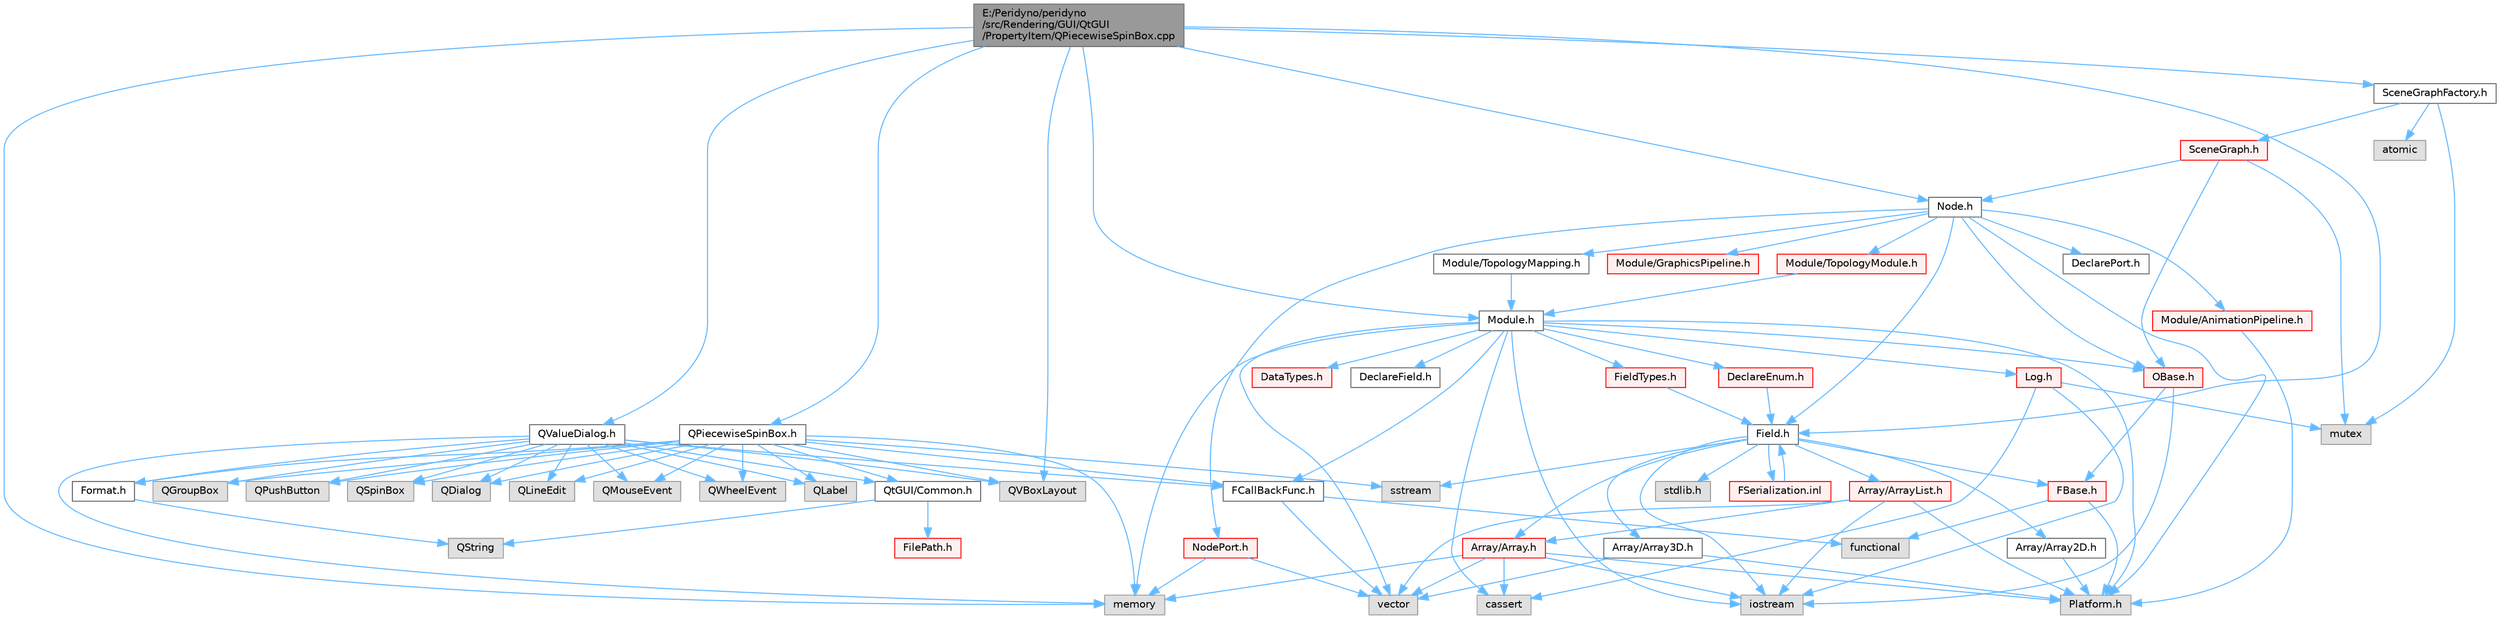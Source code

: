 digraph "E:/Peridyno/peridyno/src/Rendering/GUI/QtGUI/PropertyItem/QPiecewiseSpinBox.cpp"
{
 // LATEX_PDF_SIZE
  bgcolor="transparent";
  edge [fontname=Helvetica,fontsize=10,labelfontname=Helvetica,labelfontsize=10];
  node [fontname=Helvetica,fontsize=10,shape=box,height=0.2,width=0.4];
  Node1 [id="Node000001",label="E:/Peridyno/peridyno\l/src/Rendering/GUI/QtGUI\l/PropertyItem/QPiecewiseSpinBox.cpp",height=0.2,width=0.4,color="gray40", fillcolor="grey60", style="filled", fontcolor="black",tooltip=" "];
  Node1 -> Node2 [id="edge1_Node000001_Node000002",color="steelblue1",style="solid",tooltip=" "];
  Node2 [id="Node000002",label="QPiecewiseSpinBox.h",height=0.2,width=0.4,color="grey40", fillcolor="white", style="filled",URL="$_q_piecewise_spin_box_8h.html",tooltip=" "];
  Node2 -> Node3 [id="edge2_Node000002_Node000003",color="steelblue1",style="solid",tooltip=" "];
  Node3 [id="Node000003",label="QGroupBox",height=0.2,width=0.4,color="grey60", fillcolor="#E0E0E0", style="filled",tooltip=" "];
  Node2 -> Node4 [id="edge3_Node000002_Node000004",color="steelblue1",style="solid",tooltip=" "];
  Node4 [id="Node000004",label="QPushButton",height=0.2,width=0.4,color="grey60", fillcolor="#E0E0E0", style="filled",tooltip=" "];
  Node2 -> Node5 [id="edge4_Node000002_Node000005",color="steelblue1",style="solid",tooltip=" "];
  Node5 [id="Node000005",label="QSpinBox",height=0.2,width=0.4,color="grey60", fillcolor="#E0E0E0", style="filled",tooltip=" "];
  Node2 -> Node6 [id="edge5_Node000002_Node000006",color="steelblue1",style="solid",tooltip=" "];
  Node6 [id="Node000006",label="QDialog",height=0.2,width=0.4,color="grey60", fillcolor="#E0E0E0", style="filled",tooltip=" "];
  Node2 -> Node7 [id="edge6_Node000002_Node000007",color="steelblue1",style="solid",tooltip=" "];
  Node7 [id="Node000007",label="QLineEdit",height=0.2,width=0.4,color="grey60", fillcolor="#E0E0E0", style="filled",tooltip=" "];
  Node2 -> Node8 [id="edge7_Node000002_Node000008",color="steelblue1",style="solid",tooltip=" "];
  Node8 [id="Node000008",label="QMouseEvent",height=0.2,width=0.4,color="grey60", fillcolor="#E0E0E0", style="filled",tooltip=" "];
  Node2 -> Node9 [id="edge8_Node000002_Node000009",color="steelblue1",style="solid",tooltip=" "];
  Node9 [id="Node000009",label="QWheelEvent",height=0.2,width=0.4,color="grey60", fillcolor="#E0E0E0", style="filled",tooltip=" "];
  Node2 -> Node10 [id="edge9_Node000002_Node000010",color="steelblue1",style="solid",tooltip=" "];
  Node10 [id="Node000010",label="QLabel",height=0.2,width=0.4,color="grey60", fillcolor="#E0E0E0", style="filled",tooltip=" "];
  Node2 -> Node11 [id="edge10_Node000002_Node000011",color="steelblue1",style="solid",tooltip=" "];
  Node11 [id="Node000011",label="QVBoxLayout",height=0.2,width=0.4,color="grey60", fillcolor="#E0E0E0", style="filled",tooltip=" "];
  Node2 -> Node12 [id="edge11_Node000002_Node000012",color="steelblue1",style="solid",tooltip=" "];
  Node12 [id="Node000012",label="Format.h",height=0.2,width=0.4,color="grey40", fillcolor="white", style="filled",URL="$_format_8h.html",tooltip=" "];
  Node12 -> Node13 [id="edge12_Node000012_Node000013",color="steelblue1",style="solid",tooltip=" "];
  Node13 [id="Node000013",label="QString",height=0.2,width=0.4,color="grey60", fillcolor="#E0E0E0", style="filled",tooltip=" "];
  Node2 -> Node14 [id="edge13_Node000002_Node000014",color="steelblue1",style="solid",tooltip=" "];
  Node14 [id="Node000014",label="FCallBackFunc.h",height=0.2,width=0.4,color="grey40", fillcolor="white", style="filled",URL="$_f_callback_func_8h.html",tooltip=" "];
  Node14 -> Node15 [id="edge14_Node000014_Node000015",color="steelblue1",style="solid",tooltip=" "];
  Node15 [id="Node000015",label="vector",height=0.2,width=0.4,color="grey60", fillcolor="#E0E0E0", style="filled",tooltip=" "];
  Node14 -> Node16 [id="edge15_Node000014_Node000016",color="steelblue1",style="solid",tooltip=" "];
  Node16 [id="Node000016",label="functional",height=0.2,width=0.4,color="grey60", fillcolor="#E0E0E0", style="filled",tooltip=" "];
  Node2 -> Node17 [id="edge16_Node000002_Node000017",color="steelblue1",style="solid",tooltip=" "];
  Node17 [id="Node000017",label="QtGUI/Common.h",height=0.2,width=0.4,color="grey40", fillcolor="white", style="filled",URL="$_common_8h.html",tooltip=" "];
  Node17 -> Node13 [id="edge17_Node000017_Node000013",color="steelblue1",style="solid",tooltip=" "];
  Node17 -> Node18 [id="edge18_Node000017_Node000018",color="steelblue1",style="solid",tooltip=" "];
  Node18 [id="Node000018",label="FilePath.h",height=0.2,width=0.4,color="red", fillcolor="#FFF0F0", style="filled",URL="$_file_path_8h.html",tooltip=" "];
  Node2 -> Node20 [id="edge19_Node000002_Node000020",color="steelblue1",style="solid",tooltip=" "];
  Node20 [id="Node000020",label="memory",height=0.2,width=0.4,color="grey60", fillcolor="#E0E0E0", style="filled",tooltip=" "];
  Node2 -> Node21 [id="edge20_Node000002_Node000021",color="steelblue1",style="solid",tooltip=" "];
  Node21 [id="Node000021",label="sstream",height=0.2,width=0.4,color="grey60", fillcolor="#E0E0E0", style="filled",tooltip=" "];
  Node1 -> Node22 [id="edge21_Node000001_Node000022",color="steelblue1",style="solid",tooltip=" "];
  Node22 [id="Node000022",label="Module.h",height=0.2,width=0.4,color="grey40", fillcolor="white", style="filled",URL="$_module_8h.html",tooltip=" "];
  Node22 -> Node23 [id="edge22_Node000022_Node000023",color="steelblue1",style="solid",tooltip=" "];
  Node23 [id="Node000023",label="Platform.h",height=0.2,width=0.4,color="grey60", fillcolor="#E0E0E0", style="filled",tooltip=" "];
  Node22 -> Node20 [id="edge23_Node000022_Node000020",color="steelblue1",style="solid",tooltip=" "];
  Node22 -> Node15 [id="edge24_Node000022_Node000015",color="steelblue1",style="solid",tooltip=" "];
  Node22 -> Node24 [id="edge25_Node000022_Node000024",color="steelblue1",style="solid",tooltip=" "];
  Node24 [id="Node000024",label="cassert",height=0.2,width=0.4,color="grey60", fillcolor="#E0E0E0", style="filled",tooltip=" "];
  Node22 -> Node25 [id="edge26_Node000022_Node000025",color="steelblue1",style="solid",tooltip=" "];
  Node25 [id="Node000025",label="iostream",height=0.2,width=0.4,color="grey60", fillcolor="#E0E0E0", style="filled",tooltip=" "];
  Node22 -> Node26 [id="edge27_Node000022_Node000026",color="steelblue1",style="solid",tooltip=" "];
  Node26 [id="Node000026",label="OBase.h",height=0.2,width=0.4,color="red", fillcolor="#FFF0F0", style="filled",URL="$_o_base_8h.html",tooltip=" "];
  Node26 -> Node25 [id="edge28_Node000026_Node000025",color="steelblue1",style="solid",tooltip=" "];
  Node26 -> Node27 [id="edge29_Node000026_Node000027",color="steelblue1",style="solid",tooltip=" "];
  Node27 [id="Node000027",label="FBase.h",height=0.2,width=0.4,color="red", fillcolor="#FFF0F0", style="filled",URL="$_f_base_8h.html",tooltip=" "];
  Node27 -> Node23 [id="edge30_Node000027_Node000023",color="steelblue1",style="solid",tooltip=" "];
  Node27 -> Node16 [id="edge31_Node000027_Node000016",color="steelblue1",style="solid",tooltip=" "];
  Node22 -> Node35 [id="edge32_Node000022_Node000035",color="steelblue1",style="solid",tooltip=" "];
  Node35 [id="Node000035",label="Log.h",height=0.2,width=0.4,color="red", fillcolor="#FFF0F0", style="filled",URL="$_log_8h.html",tooltip=" "];
  Node35 -> Node36 [id="edge33_Node000035_Node000036",color="steelblue1",style="solid",tooltip=" "];
  Node36 [id="Node000036",label="mutex",height=0.2,width=0.4,color="grey60", fillcolor="#E0E0E0", style="filled",tooltip=" "];
  Node35 -> Node25 [id="edge34_Node000035_Node000025",color="steelblue1",style="solid",tooltip=" "];
  Node35 -> Node24 [id="edge35_Node000035_Node000024",color="steelblue1",style="solid",tooltip=" "];
  Node22 -> Node43 [id="edge36_Node000022_Node000043",color="steelblue1",style="solid",tooltip=" "];
  Node43 [id="Node000043",label="DataTypes.h",height=0.2,width=0.4,color="red", fillcolor="#FFF0F0", style="filled",URL="$_data_types_8h.html",tooltip=" "];
  Node22 -> Node84 [id="edge37_Node000022_Node000084",color="steelblue1",style="solid",tooltip=" "];
  Node84 [id="Node000084",label="DeclareEnum.h",height=0.2,width=0.4,color="red", fillcolor="#FFF0F0", style="filled",URL="$_declare_enum_8h.html",tooltip=" "];
  Node84 -> Node85 [id="edge38_Node000084_Node000085",color="steelblue1",style="solid",tooltip=" "];
  Node85 [id="Node000085",label="Field.h",height=0.2,width=0.4,color="grey40", fillcolor="white", style="filled",URL="$_field_8h.html",tooltip=" "];
  Node85 -> Node25 [id="edge39_Node000085_Node000025",color="steelblue1",style="solid",tooltip=" "];
  Node85 -> Node86 [id="edge40_Node000085_Node000086",color="steelblue1",style="solid",tooltip=" "];
  Node86 [id="Node000086",label="stdlib.h",height=0.2,width=0.4,color="grey60", fillcolor="#E0E0E0", style="filled",tooltip=" "];
  Node85 -> Node21 [id="edge41_Node000085_Node000021",color="steelblue1",style="solid",tooltip=" "];
  Node85 -> Node27 [id="edge42_Node000085_Node000027",color="steelblue1",style="solid",tooltip=" "];
  Node85 -> Node87 [id="edge43_Node000085_Node000087",color="steelblue1",style="solid",tooltip=" "];
  Node87 [id="Node000087",label="Array/Array.h",height=0.2,width=0.4,color="red", fillcolor="#FFF0F0", style="filled",URL="$_array_8h.html",tooltip=" "];
  Node87 -> Node23 [id="edge44_Node000087_Node000023",color="steelblue1",style="solid",tooltip=" "];
  Node87 -> Node24 [id="edge45_Node000087_Node000024",color="steelblue1",style="solid",tooltip=" "];
  Node87 -> Node15 [id="edge46_Node000087_Node000015",color="steelblue1",style="solid",tooltip=" "];
  Node87 -> Node25 [id="edge47_Node000087_Node000025",color="steelblue1",style="solid",tooltip=" "];
  Node87 -> Node20 [id="edge48_Node000087_Node000020",color="steelblue1",style="solid",tooltip=" "];
  Node85 -> Node88 [id="edge49_Node000085_Node000088",color="steelblue1",style="solid",tooltip=" "];
  Node88 [id="Node000088",label="Array/Array2D.h",height=0.2,width=0.4,color="grey40", fillcolor="white", style="filled",URL="$_array2_d_8h.html",tooltip=" "];
  Node88 -> Node23 [id="edge50_Node000088_Node000023",color="steelblue1",style="solid",tooltip=" "];
  Node85 -> Node89 [id="edge51_Node000085_Node000089",color="steelblue1",style="solid",tooltip=" "];
  Node89 [id="Node000089",label="Array/Array3D.h",height=0.2,width=0.4,color="grey40", fillcolor="white", style="filled",URL="$_array3_d_8h.html",tooltip=" "];
  Node89 -> Node23 [id="edge52_Node000089_Node000023",color="steelblue1",style="solid",tooltip=" "];
  Node89 -> Node15 [id="edge53_Node000089_Node000015",color="steelblue1",style="solid",tooltip=" "];
  Node85 -> Node90 [id="edge54_Node000085_Node000090",color="steelblue1",style="solid",tooltip=" "];
  Node90 [id="Node000090",label="Array/ArrayList.h",height=0.2,width=0.4,color="red", fillcolor="#FFF0F0", style="filled",URL="$_array_list_8h.html",tooltip=" "];
  Node90 -> Node15 [id="edge55_Node000090_Node000015",color="steelblue1",style="solid",tooltip=" "];
  Node90 -> Node25 [id="edge56_Node000090_Node000025",color="steelblue1",style="solid",tooltip=" "];
  Node90 -> Node23 [id="edge57_Node000090_Node000023",color="steelblue1",style="solid",tooltip=" "];
  Node90 -> Node87 [id="edge58_Node000090_Node000087",color="steelblue1",style="solid",tooltip=" "];
  Node85 -> Node96 [id="edge59_Node000085_Node000096",color="steelblue1",style="solid",tooltip=" "];
  Node96 [id="Node000096",label="FSerialization.inl",height=0.2,width=0.4,color="red", fillcolor="#FFF0F0", style="filled",URL="$_f_serialization_8inl.html",tooltip=" "];
  Node96 -> Node85 [id="edge60_Node000096_Node000085",color="steelblue1",style="solid",tooltip=" "];
  Node22 -> Node100 [id="edge61_Node000022_Node000100",color="steelblue1",style="solid",tooltip=" "];
  Node100 [id="Node000100",label="DeclareField.h",height=0.2,width=0.4,color="grey40", fillcolor="white", style="filled",URL="$_declare_field_8h.html",tooltip=" "];
  Node22 -> Node14 [id="edge62_Node000022_Node000014",color="steelblue1",style="solid",tooltip=" "];
  Node22 -> Node101 [id="edge63_Node000022_Node000101",color="steelblue1",style="solid",tooltip=" "];
  Node101 [id="Node000101",label="FieldTypes.h",height=0.2,width=0.4,color="red", fillcolor="#FFF0F0", style="filled",URL="$_field_types_8h.html",tooltip=" "];
  Node101 -> Node85 [id="edge64_Node000101_Node000085",color="steelblue1",style="solid",tooltip=" "];
  Node1 -> Node103 [id="edge65_Node000001_Node000103",color="steelblue1",style="solid",tooltip=" "];
  Node103 [id="Node000103",label="Node.h",height=0.2,width=0.4,color="grey40", fillcolor="white", style="filled",URL="$_node_8h.html",tooltip=" "];
  Node103 -> Node26 [id="edge66_Node000103_Node000026",color="steelblue1",style="solid",tooltip=" "];
  Node103 -> Node85 [id="edge67_Node000103_Node000085",color="steelblue1",style="solid",tooltip=" "];
  Node103 -> Node23 [id="edge68_Node000103_Node000023",color="steelblue1",style="solid",tooltip=" "];
  Node103 -> Node104 [id="edge69_Node000103_Node000104",color="steelblue1",style="solid",tooltip=" "];
  Node104 [id="Node000104",label="DeclarePort.h",height=0.2,width=0.4,color="grey40", fillcolor="white", style="filled",URL="$_declare_port_8h.html",tooltip=" "];
  Node103 -> Node105 [id="edge70_Node000103_Node000105",color="steelblue1",style="solid",tooltip=" "];
  Node105 [id="Node000105",label="NodePort.h",height=0.2,width=0.4,color="red", fillcolor="#FFF0F0", style="filled",URL="$_node_port_8h.html",tooltip=" "];
  Node105 -> Node15 [id="edge71_Node000105_Node000015",color="steelblue1",style="solid",tooltip=" "];
  Node105 -> Node20 [id="edge72_Node000105_Node000020",color="steelblue1",style="solid",tooltip=" "];
  Node103 -> Node106 [id="edge73_Node000103_Node000106",color="steelblue1",style="solid",tooltip=" "];
  Node106 [id="Node000106",label="Module/TopologyModule.h",height=0.2,width=0.4,color="red", fillcolor="#FFF0F0", style="filled",URL="$_topology_module_8h.html",tooltip=" "];
  Node106 -> Node22 [id="edge74_Node000106_Node000022",color="steelblue1",style="solid",tooltip=" "];
  Node103 -> Node107 [id="edge75_Node000103_Node000107",color="steelblue1",style="solid",tooltip=" "];
  Node107 [id="Node000107",label="Module/TopologyMapping.h",height=0.2,width=0.4,color="grey40", fillcolor="white", style="filled",URL="$_topology_mapping_8h.html",tooltip=" "];
  Node107 -> Node22 [id="edge76_Node000107_Node000022",color="steelblue1",style="solid",tooltip=" "];
  Node103 -> Node108 [id="edge77_Node000103_Node000108",color="steelblue1",style="solid",tooltip=" "];
  Node108 [id="Node000108",label="Module/AnimationPipeline.h",height=0.2,width=0.4,color="red", fillcolor="#FFF0F0", style="filled",URL="$_animation_pipeline_8h.html",tooltip=" "];
  Node108 -> Node23 [id="edge78_Node000108_Node000023",color="steelblue1",style="solid",tooltip=" "];
  Node103 -> Node110 [id="edge79_Node000103_Node000110",color="steelblue1",style="solid",tooltip=" "];
  Node110 [id="Node000110",label="Module/GraphicsPipeline.h",height=0.2,width=0.4,color="red", fillcolor="#FFF0F0", style="filled",URL="$_graphics_pipeline_8h.html",tooltip=" "];
  Node1 -> Node85 [id="edge80_Node000001_Node000085",color="steelblue1",style="solid",tooltip=" "];
  Node1 -> Node111 [id="edge81_Node000001_Node000111",color="steelblue1",style="solid",tooltip=" "];
  Node111 [id="Node000111",label="SceneGraphFactory.h",height=0.2,width=0.4,color="grey40", fillcolor="white", style="filled",URL="$_scene_graph_factory_8h.html",tooltip=" "];
  Node111 -> Node33 [id="edge82_Node000111_Node000033",color="steelblue1",style="solid",tooltip=" "];
  Node33 [id="Node000033",label="atomic",height=0.2,width=0.4,color="grey60", fillcolor="#E0E0E0", style="filled",tooltip=" "];
  Node111 -> Node36 [id="edge83_Node000111_Node000036",color="steelblue1",style="solid",tooltip=" "];
  Node111 -> Node112 [id="edge84_Node000111_Node000112",color="steelblue1",style="solid",tooltip=" "];
  Node112 [id="Node000112",label="SceneGraph.h",height=0.2,width=0.4,color="red", fillcolor="#FFF0F0", style="filled",URL="$_scene_graph_8h.html",tooltip=" "];
  Node112 -> Node26 [id="edge85_Node000112_Node000026",color="steelblue1",style="solid",tooltip=" "];
  Node112 -> Node103 [id="edge86_Node000112_Node000103",color="steelblue1",style="solid",tooltip=" "];
  Node112 -> Node36 [id="edge87_Node000112_Node000036",color="steelblue1",style="solid",tooltip=" "];
  Node1 -> Node11 [id="edge88_Node000001_Node000011",color="steelblue1",style="solid",tooltip=" "];
  Node1 -> Node20 [id="edge89_Node000001_Node000020",color="steelblue1",style="solid",tooltip=" "];
  Node1 -> Node122 [id="edge90_Node000001_Node000122",color="steelblue1",style="solid",tooltip=" "];
  Node122 [id="Node000122",label="QValueDialog.h",height=0.2,width=0.4,color="grey40", fillcolor="white", style="filled",URL="$_q_value_dialog_8h.html",tooltip=" "];
  Node122 -> Node3 [id="edge91_Node000122_Node000003",color="steelblue1",style="solid",tooltip=" "];
  Node122 -> Node4 [id="edge92_Node000122_Node000004",color="steelblue1",style="solid",tooltip=" "];
  Node122 -> Node5 [id="edge93_Node000122_Node000005",color="steelblue1",style="solid",tooltip=" "];
  Node122 -> Node6 [id="edge94_Node000122_Node000006",color="steelblue1",style="solid",tooltip=" "];
  Node122 -> Node7 [id="edge95_Node000122_Node000007",color="steelblue1",style="solid",tooltip=" "];
  Node122 -> Node8 [id="edge96_Node000122_Node000008",color="steelblue1",style="solid",tooltip=" "];
  Node122 -> Node9 [id="edge97_Node000122_Node000009",color="steelblue1",style="solid",tooltip=" "];
  Node122 -> Node10 [id="edge98_Node000122_Node000010",color="steelblue1",style="solid",tooltip=" "];
  Node122 -> Node11 [id="edge99_Node000122_Node000011",color="steelblue1",style="solid",tooltip=" "];
  Node122 -> Node12 [id="edge100_Node000122_Node000012",color="steelblue1",style="solid",tooltip=" "];
  Node122 -> Node14 [id="edge101_Node000122_Node000014",color="steelblue1",style="solid",tooltip=" "];
  Node122 -> Node17 [id="edge102_Node000122_Node000017",color="steelblue1",style="solid",tooltip=" "];
  Node122 -> Node20 [id="edge103_Node000122_Node000020",color="steelblue1",style="solid",tooltip=" "];
}
